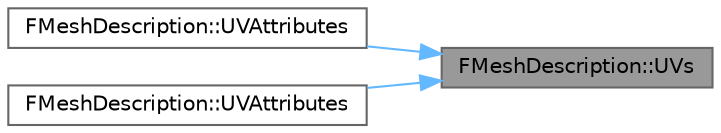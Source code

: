 digraph "FMeshDescription::UVs"
{
 // INTERACTIVE_SVG=YES
 // LATEX_PDF_SIZE
  bgcolor="transparent";
  edge [fontname=Helvetica,fontsize=10,labelfontname=Helvetica,labelfontsize=10];
  node [fontname=Helvetica,fontsize=10,shape=box,height=0.2,width=0.4];
  rankdir="RL";
  Node1 [id="Node000001",label="FMeshDescription::UVs",height=0.2,width=0.4,color="gray40", fillcolor="grey60", style="filled", fontcolor="black",tooltip=" "];
  Node1 -> Node2 [id="edge1_Node000001_Node000002",dir="back",color="steelblue1",style="solid",tooltip=" "];
  Node2 [id="Node000002",label="FMeshDescription::UVAttributes",height=0.2,width=0.4,color="grey40", fillcolor="white", style="filled",URL="$da/d5f/structFMeshDescription.html#ac7e6dd587b34199982d71ef3e2b18f3c",tooltip=" "];
  Node1 -> Node3 [id="edge2_Node000001_Node000003",dir="back",color="steelblue1",style="solid",tooltip=" "];
  Node3 [id="Node000003",label="FMeshDescription::UVAttributes",height=0.2,width=0.4,color="grey40", fillcolor="white", style="filled",URL="$da/d5f/structFMeshDescription.html#ac6fa9af5925ad8f70f4b7d225643e4c2",tooltip=" "];
}
